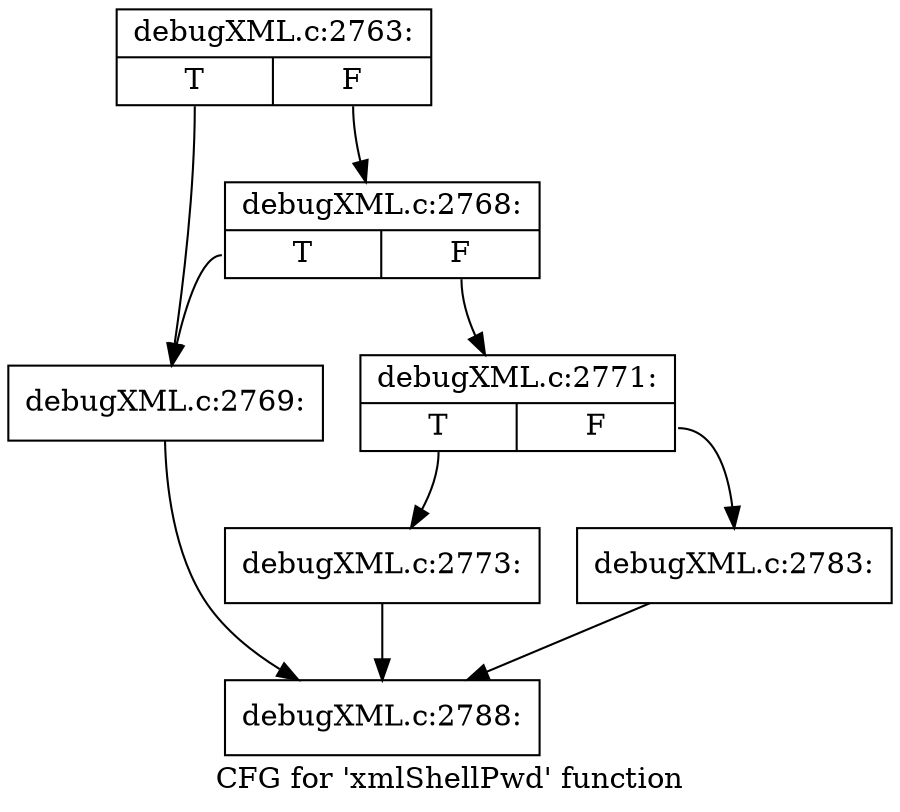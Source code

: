 digraph "CFG for 'xmlShellPwd' function" {
	label="CFG for 'xmlShellPwd' function";

	Node0x563aec652c40 [shape=record,label="{debugXML.c:2763:|{<s0>T|<s1>F}}"];
	Node0x563aec652c40:s0 -> Node0x563aec654240;
	Node0x563aec652c40:s1 -> Node0x563aec6542e0;
	Node0x563aec6542e0 [shape=record,label="{debugXML.c:2768:|{<s0>T|<s1>F}}"];
	Node0x563aec6542e0:s0 -> Node0x563aec654240;
	Node0x563aec6542e0:s1 -> Node0x563aec654290;
	Node0x563aec654240 [shape=record,label="{debugXML.c:2769:}"];
	Node0x563aec654240 -> Node0x563aec6440f0;
	Node0x563aec654290 [shape=record,label="{debugXML.c:2771:|{<s0>T|<s1>F}}"];
	Node0x563aec654290:s0 -> Node0x563aec655410;
	Node0x563aec654290:s1 -> Node0x563aec655460;
	Node0x563aec655410 [shape=record,label="{debugXML.c:2773:}"];
	Node0x563aec655410 -> Node0x563aec6440f0;
	Node0x563aec655460 [shape=record,label="{debugXML.c:2783:}"];
	Node0x563aec655460 -> Node0x563aec6440f0;
	Node0x563aec6440f0 [shape=record,label="{debugXML.c:2788:}"];
}

